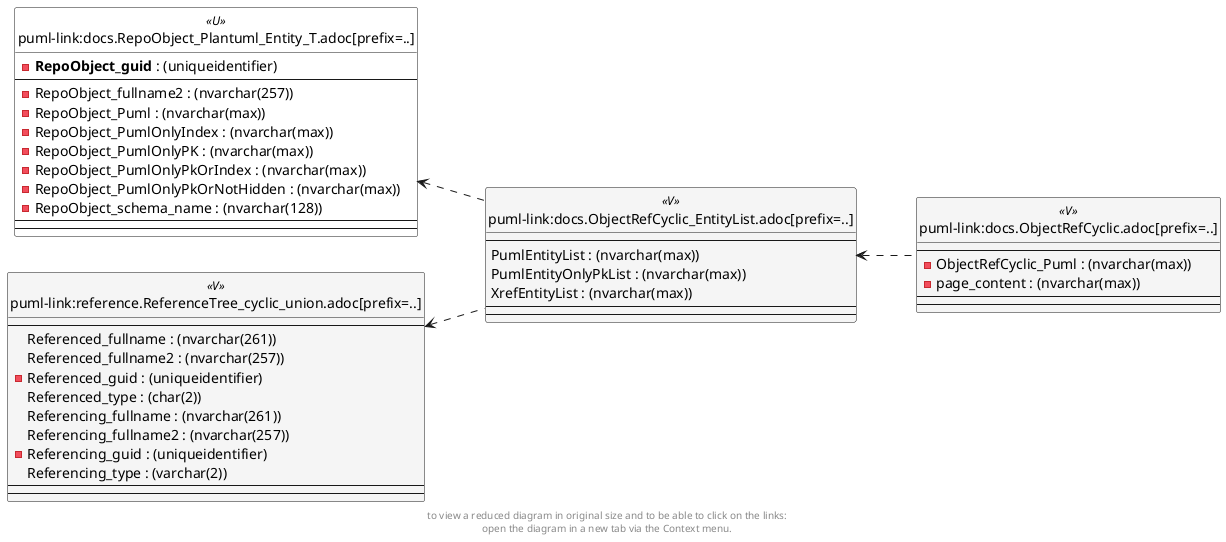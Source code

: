 @startuml
left to right direction
'top to bottom direction
hide circle
'avoide "." issues:
set namespaceSeparator none


skinparam class {
  BackgroundColor White
  BackgroundColor<<FN>> Yellow
  BackgroundColor<<FS>> Yellow
  BackgroundColor<<FT>> LightGray
  BackgroundColor<<IF>> Yellow
  BackgroundColor<<IS>> Yellow
  BackgroundColor<<P>> Aqua
  BackgroundColor<<PC>> Aqua
  BackgroundColor<<SN>> Yellow
  BackgroundColor<<SO>> SlateBlue
  BackgroundColor<<TF>> LightGray
  BackgroundColor<<TR>> Tomato
  BackgroundColor<<U>> White
  BackgroundColor<<V>> WhiteSmoke
  BackgroundColor<<X>> Aqua
}


entity "puml-link:docs.ObjectRefCyclic.adoc[prefix=..]" as docs.ObjectRefCyclic << V >> {
  --
  - ObjectRefCyclic_Puml : (nvarchar(max))
  - page_content : (nvarchar(max))
  --
  --
}

entity "puml-link:docs.ObjectRefCyclic_EntityList.adoc[prefix=..]" as docs.ObjectRefCyclic_EntityList << V >> {
  --
  PumlEntityList : (nvarchar(max))
  PumlEntityOnlyPkList : (nvarchar(max))
  XrefEntityList : (nvarchar(max))
  --
  --
}

entity "puml-link:docs.RepoObject_Plantuml_Entity_T.adoc[prefix=..]" as docs.RepoObject_Plantuml_Entity_T << U >> {
  - **RepoObject_guid** : (uniqueidentifier)
  --
  - RepoObject_fullname2 : (nvarchar(257))
  - RepoObject_Puml : (nvarchar(max))
  - RepoObject_PumlOnlyIndex : (nvarchar(max))
  - RepoObject_PumlOnlyPK : (nvarchar(max))
  - RepoObject_PumlOnlyPkOrIndex : (nvarchar(max))
  - RepoObject_PumlOnlyPkOrNotHidden : (nvarchar(max))
  - RepoObject_schema_name : (nvarchar(128))
  --
  --
}

entity "puml-link:reference.ReferenceTree_cyclic_union.adoc[prefix=..]" as reference.ReferenceTree_cyclic_union << V >> {
  --
  Referenced_fullname : (nvarchar(261))
  Referenced_fullname2 : (nvarchar(257))
  - Referenced_guid : (uniqueidentifier)
  Referenced_type : (char(2))
  Referencing_fullname : (nvarchar(261))
  Referencing_fullname2 : (nvarchar(257))
  - Referencing_guid : (uniqueidentifier)
  Referencing_type : (varchar(2))
  --
  --
}

docs.ObjectRefCyclic_EntityList <.. docs.ObjectRefCyclic
docs.RepoObject_Plantuml_Entity_T <.. docs.ObjectRefCyclic_EntityList
reference.ReferenceTree_cyclic_union <.. docs.ObjectRefCyclic_EntityList

footer
to view a reduced diagram in original size and to be able to click on the links:
open the diagram in a new tab via the Context menu.
end footer

@enduml

